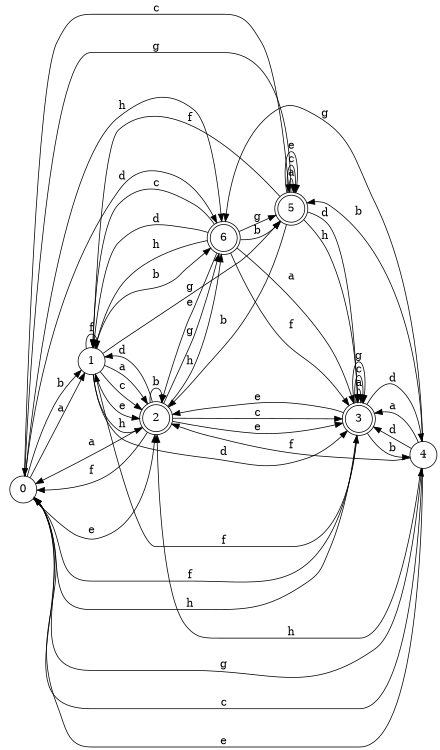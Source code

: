 digraph n6_4 {
__start0 [label="" shape="none"];

rankdir=LR;
size="8,5";

s0 [style="filled", color="black", fillcolor="white" shape="circle", label="0"];
s1 [style="filled", color="black", fillcolor="white" shape="circle", label="1"];
s2 [style="rounded,filled", color="black", fillcolor="white" shape="doublecircle", label="2"];
s3 [style="rounded,filled", color="black", fillcolor="white" shape="doublecircle", label="3"];
s4 [style="filled", color="black", fillcolor="white" shape="circle", label="4"];
s5 [style="rounded,filled", color="black", fillcolor="white" shape="doublecircle", label="5"];
s6 [style="rounded,filled", color="black", fillcolor="white" shape="doublecircle", label="6"];
s0 -> s1 [label="a"];
s0 -> s1 [label="b"];
s0 -> s5 [label="c"];
s0 -> s6 [label="d"];
s0 -> s2 [label="e"];
s0 -> s3 [label="f"];
s0 -> s4 [label="g"];
s0 -> s6 [label="h"];
s1 -> s2 [label="a"];
s1 -> s6 [label="b"];
s1 -> s2 [label="c"];
s1 -> s3 [label="d"];
s1 -> s2 [label="e"];
s1 -> s1 [label="f"];
s1 -> s5 [label="g"];
s1 -> s2 [label="h"];
s2 -> s0 [label="a"];
s2 -> s2 [label="b"];
s2 -> s3 [label="c"];
s2 -> s1 [label="d"];
s2 -> s3 [label="e"];
s2 -> s0 [label="f"];
s2 -> s6 [label="g"];
s2 -> s6 [label="h"];
s3 -> s3 [label="a"];
s3 -> s4 [label="b"];
s3 -> s3 [label="c"];
s3 -> s4 [label="d"];
s3 -> s2 [label="e"];
s3 -> s1 [label="f"];
s3 -> s3 [label="g"];
s3 -> s0 [label="h"];
s4 -> s3 [label="a"];
s4 -> s5 [label="b"];
s4 -> s0 [label="c"];
s4 -> s3 [label="d"];
s4 -> s0 [label="e"];
s4 -> s2 [label="f"];
s4 -> s6 [label="g"];
s4 -> s2 [label="h"];
s5 -> s5 [label="a"];
s5 -> s2 [label="b"];
s5 -> s5 [label="c"];
s5 -> s3 [label="d"];
s5 -> s5 [label="e"];
s5 -> s1 [label="f"];
s5 -> s0 [label="g"];
s5 -> s3 [label="h"];
s6 -> s3 [label="a"];
s6 -> s5 [label="b"];
s6 -> s1 [label="c"];
s6 -> s1 [label="d"];
s6 -> s2 [label="e"];
s6 -> s3 [label="f"];
s6 -> s5 [label="g"];
s6 -> s1 [label="h"];

}